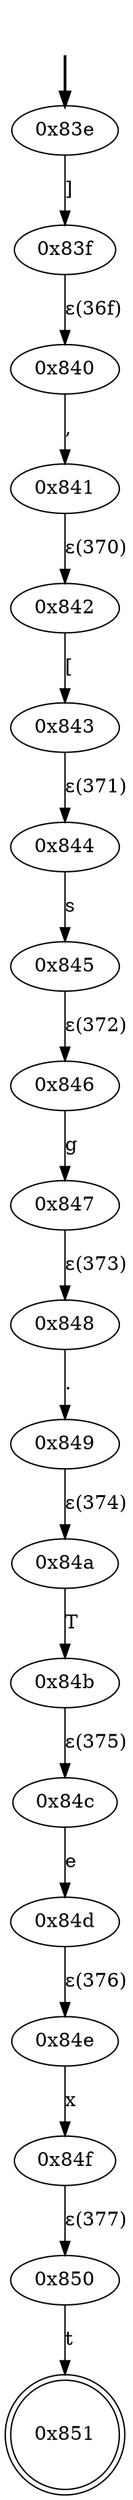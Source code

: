 digraph {
	fake [style=invisible]
	"0x83e" [root=true]
	"0x83f"
	"0x840"
	"0x841"
	"0x842"
	"0x843"
	"0x844"
	"0x845"
	"0x846"
	"0x847"
	"0x848"
	"0x849"
	"0x84a"
	"0x84b"
	"0x84c"
	"0x84d"
	"0x84e"
	"0x84f"
	"0x850"
	"0x851" [shape=doublecircle]
	fake -> "0x83e" [style=bold]
	"0x83e" -> "0x83f" [label="]"]
	"0x840" -> "0x841" [label=","]
	"0x83f" -> "0x840" [label="ε(36f)"]
	"0x842" -> "0x843" [label="["]
	"0x841" -> "0x842" [label="ε(370)"]
	"0x844" -> "0x845" [label=s]
	"0x843" -> "0x844" [label="ε(371)"]
	"0x846" -> "0x847" [label=g]
	"0x845" -> "0x846" [label="ε(372)"]
	"0x848" -> "0x849" [label="."]
	"0x847" -> "0x848" [label="ε(373)"]
	"0x84a" -> "0x84b" [label=T]
	"0x849" -> "0x84a" [label="ε(374)"]
	"0x84c" -> "0x84d" [label=e]
	"0x84b" -> "0x84c" [label="ε(375)"]
	"0x84e" -> "0x84f" [label=x]
	"0x84d" -> "0x84e" [label="ε(376)"]
	"0x850" -> "0x851" [label=t]
	"0x84f" -> "0x850" [label="ε(377)"]
}
